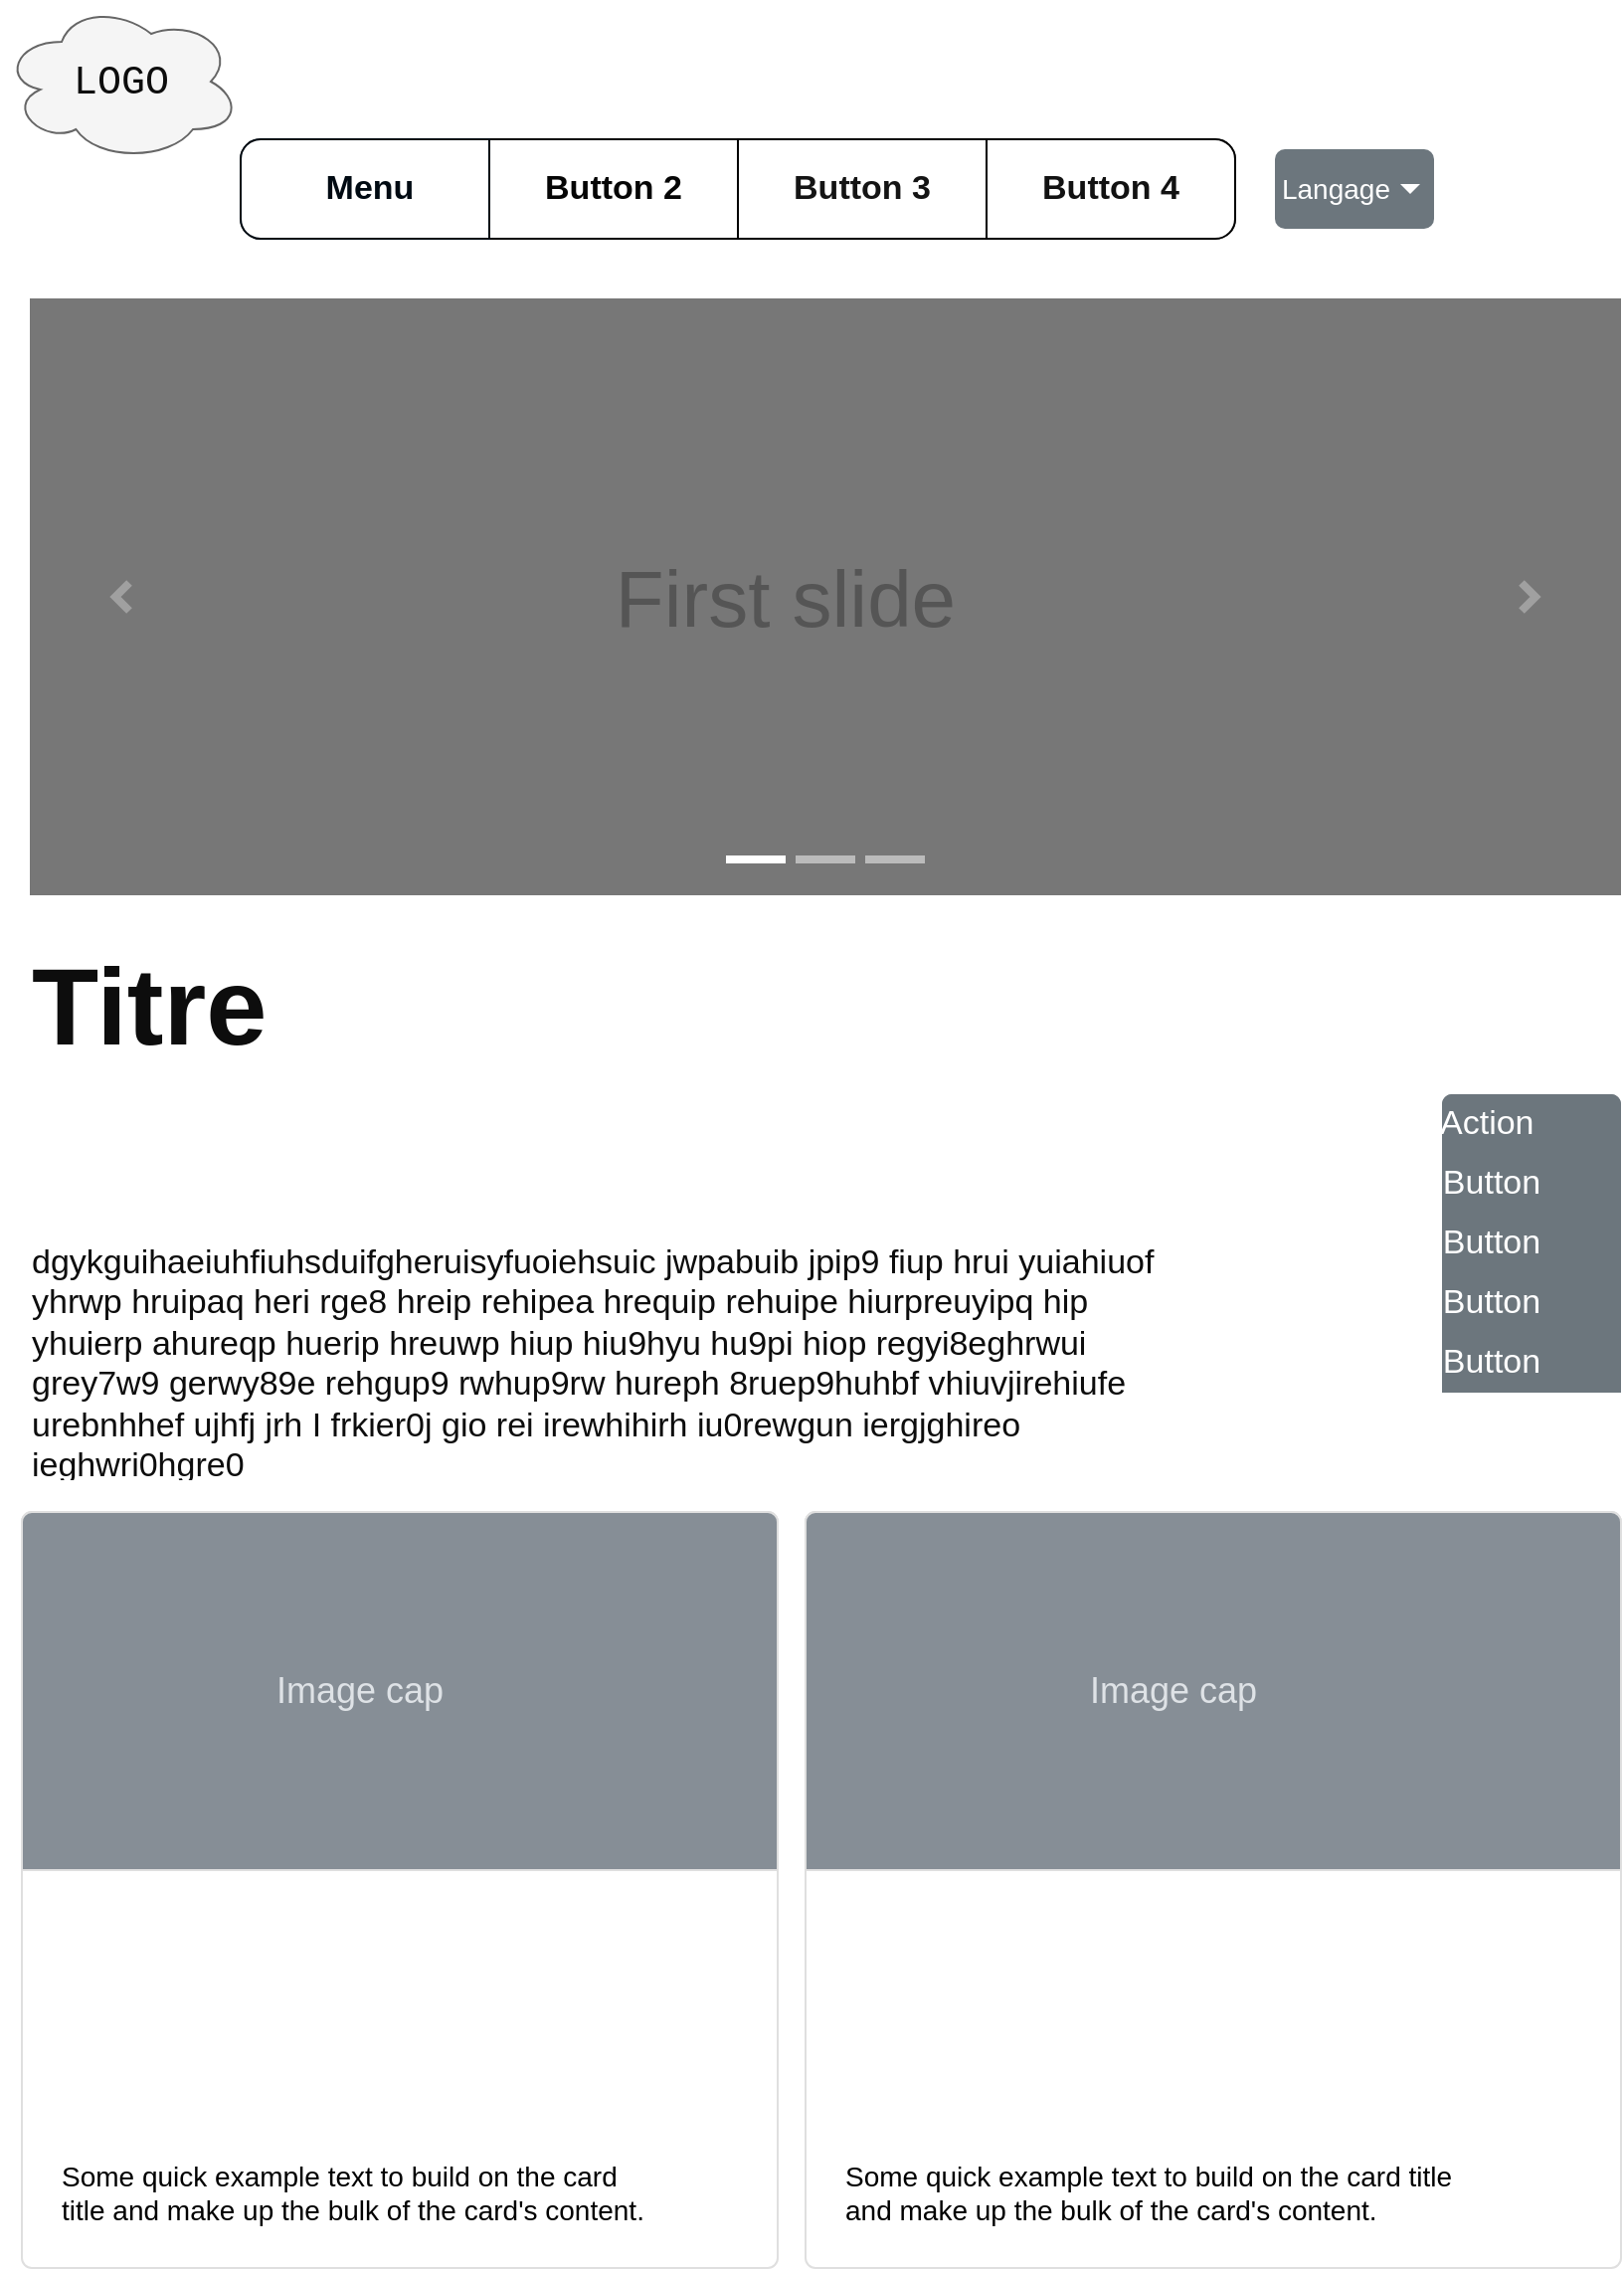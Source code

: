 <mxfile version="21.8.2" type="github">
  <diagram name="Page-1" id="9TOf40r4xf4sIfJ2VWUv">
    <mxGraphModel dx="1592" dy="2256" grid="1" gridSize="10" guides="1" tooltips="1" connect="1" arrows="1" fold="1" page="1" pageScale="1" pageWidth="827" pageHeight="1169" math="0" shadow="0">
      <root>
        <mxCell id="0" />
        <mxCell id="1" parent="0" />
        <mxCell id="qFjxIm9LurNFGSXeheeI-10" value="" style="strokeWidth=1;shadow=0;dashed=0;align=center;html=1;shape=mxgraph.mockup.rrect;rSize=10;fillColor=#ffffff;strokeColor=#666666;rounded=0;" vertex="1" parent="1">
          <mxGeometry x="120" y="-1100" width="500" height="50" as="geometry" />
        </mxCell>
        <mxCell id="qFjxIm9LurNFGSXeheeI-11" value="Button 2" style="strokeWidth=1;shadow=0;dashed=0;align=center;html=1;shape=mxgraph.mockup.rrect;rSize=0;fontSize=17;fontStyle=1;resizeHeight=1;whiteSpace=wrap;strokeColor=#050505;fontColor=#050505;rounded=0;" vertex="1" parent="qFjxIm9LurNFGSXeheeI-10">
          <mxGeometry width="125" height="50" relative="1" as="geometry">
            <mxPoint x="125" as="offset" />
          </mxGeometry>
        </mxCell>
        <mxCell id="qFjxIm9LurNFGSXeheeI-12" value="Button 3" style="strokeWidth=1;shadow=0;dashed=0;align=center;html=1;shape=mxgraph.mockup.rrect;rSize=0;fontSize=17;fontStyle=1;resizeHeight=1;whiteSpace=wrap;fontColor=#141414;rounded=0;" vertex="1" parent="qFjxIm9LurNFGSXeheeI-10">
          <mxGeometry width="125" height="50" relative="1" as="geometry">
            <mxPoint x="250" as="offset" />
          </mxGeometry>
        </mxCell>
        <mxCell id="qFjxIm9LurNFGSXeheeI-13" value="Button 4" style="strokeWidth=1;shadow=0;dashed=0;align=center;html=1;shape=mxgraph.mockup.rightButton;rSize=10;fontSize=17;fontStyle=1;resizeHeight=1;whiteSpace=wrap;fontColor=#121212;rounded=0;" vertex="1" parent="qFjxIm9LurNFGSXeheeI-10">
          <mxGeometry x="1" width="125" height="50" relative="1" as="geometry">
            <mxPoint x="-125" as="offset" />
          </mxGeometry>
        </mxCell>
        <mxCell id="qFjxIm9LurNFGSXeheeI-14" value="Button 1" style="strokeWidth=1;shadow=0;dashed=0;align=center;html=1;shape=mxgraph.mockup.leftButton;rSize=10;fontSize=17;fontColor=#ffffff;fontStyle=1;fillColor=#FFFFFF;strokeColor=#000A12;resizeHeight=1;whiteSpace=wrap;rounded=0;" vertex="1" parent="qFjxIm9LurNFGSXeheeI-10">
          <mxGeometry width="125" height="50" relative="1" as="geometry" />
        </mxCell>
        <mxCell id="qFjxIm9LurNFGSXeheeI-20" value="Text" style="text;html=1;strokeColor=none;fillColor=none;align=center;verticalAlign=middle;whiteSpace=wrap;rounded=0;fontSize=17;fontFamily=Helvetica;fontColor=#ffffff;" vertex="1" parent="qFjxIm9LurNFGSXeheeI-10">
          <mxGeometry x="30" y="10" width="60" height="30" as="geometry" />
        </mxCell>
        <mxCell id="qFjxIm9LurNFGSXeheeI-21" value="Menu" style="text;html=1;strokeColor=none;fillColor=none;align=center;verticalAlign=middle;whiteSpace=wrap;rounded=0;fontSize=17;fontFamily=Helvetica;fontColor=#000A12;fontStyle=1;" vertex="1" parent="qFjxIm9LurNFGSXeheeI-10">
          <mxGeometry x="30" y="10" width="70" height="30" as="geometry" />
        </mxCell>
        <mxCell id="qFjxIm9LurNFGSXeheeI-23" value="First slide" style="html=1;shadow=0;dashed=0;strokeColor=none;strokeWidth=1;fillColor=#777777;fontColor=#555555;whiteSpace=wrap;align=center;verticalAlign=middle;fontStyle=0;fontSize=40;spacingRight=40;fontFamily=Helvetica;rounded=0;" vertex="1" parent="1">
          <mxGeometry x="14" y="-1020" width="800" height="300" as="geometry" />
        </mxCell>
        <mxCell id="qFjxIm9LurNFGSXeheeI-24" value="" style="html=1;verticalLabelPosition=bottom;labelBackgroundColor=#ffffff;verticalAlign=top;shadow=0;dashed=0;strokeWidth=4;shape=mxgraph.ios7.misc.more;strokeColor=#a0a0a0;align=center;spacingRight=40;fontFamily=Helvetica;fontSize=17;fontColor=#ffffff;fillColor=default;gradientColor=none;rounded=0;" vertex="1" parent="qFjxIm9LurNFGSXeheeI-23">
          <mxGeometry x="1" y="0.5" width="7" height="14" relative="1" as="geometry">
            <mxPoint x="-50" y="-7" as="offset" />
          </mxGeometry>
        </mxCell>
        <mxCell id="qFjxIm9LurNFGSXeheeI-25" value="" style="flipH=1;html=1;verticalLabelPosition=bottom;labelBackgroundColor=#ffffff;verticalAlign=top;shadow=0;dashed=0;strokeWidth=4;shape=mxgraph.ios7.misc.more;strokeColor=#a0a0a0;align=center;spacingRight=40;fontFamily=Helvetica;fontSize=17;fontColor=#ffffff;fillColor=default;gradientColor=none;rounded=0;" vertex="1" parent="qFjxIm9LurNFGSXeheeI-23">
          <mxGeometry y="0.5" width="7" height="14" relative="1" as="geometry">
            <mxPoint x="43" y="-7" as="offset" />
          </mxGeometry>
        </mxCell>
        <mxCell id="qFjxIm9LurNFGSXeheeI-26" value="" style="html=1;shadow=0;strokeColor=none;fillColor=#ffffff;dashed=0;strokeWidth=1;align=center;verticalAlign=middle;spacingRight=40;fontFamily=Helvetica;fontSize=17;fontColor=#ffffff;rounded=0;" vertex="1" parent="qFjxIm9LurNFGSXeheeI-23">
          <mxGeometry x="0.5" y="1" width="30" height="4" relative="1" as="geometry">
            <mxPoint x="-50" y="-20" as="offset" />
          </mxGeometry>
        </mxCell>
        <mxCell id="qFjxIm9LurNFGSXeheeI-27" value="" style="html=1;shadow=0;strokeColor=none;fillColor=#BBBBBB;dashed=0;strokeWidth=1;align=center;verticalAlign=middle;spacingRight=40;fontFamily=Helvetica;fontSize=17;fontColor=#ffffff;rounded=0;" vertex="1" parent="qFjxIm9LurNFGSXeheeI-23">
          <mxGeometry x="0.5" y="1" width="30" height="4" relative="1" as="geometry">
            <mxPoint x="-15" y="-20" as="offset" />
          </mxGeometry>
        </mxCell>
        <mxCell id="qFjxIm9LurNFGSXeheeI-28" value="" style="html=1;shadow=0;strokeColor=none;fillColor=#BBBBBB;dashed=0;strokeWidth=1;align=center;verticalAlign=middle;spacingRight=40;fontFamily=Helvetica;fontSize=17;fontColor=#ffffff;rounded=0;" vertex="1" parent="qFjxIm9LurNFGSXeheeI-23">
          <mxGeometry x="0.5" y="1" width="30" height="4" relative="1" as="geometry">
            <mxPoint x="20" y="-20" as="offset" />
          </mxGeometry>
        </mxCell>
        <mxCell id="qFjxIm9LurNFGSXeheeI-38" value="Langage" style="html=1;shadow=0;dashed=0;shape=mxgraph.bootstrap.rrect;rSize=5;strokeColor=none;strokeWidth=1;fillColor=#6C767D;fontColor=#ffffff;whiteSpace=wrap;align=right;verticalAlign=middle;fontStyle=0;fontSize=14;spacingRight=20;fontFamily=Helvetica;rounded=0;" vertex="1" parent="1">
          <mxGeometry x="640" y="-1095" width="80" height="40" as="geometry" />
        </mxCell>
        <mxCell id="qFjxIm9LurNFGSXeheeI-39" value="" style="shape=triangle;direction=south;fillColor=#ffffff;strokeColor=none;perimeter=none;shadow=0;dashed=0;strokeWidth=1;align=center;verticalAlign=middle;spacingRight=40;fontFamily=Helvetica;fontSize=17;fontColor=#ffffff;html=1;rounded=0;" vertex="1" parent="qFjxIm9LurNFGSXeheeI-38">
          <mxGeometry x="1" y="0.5" width="10" height="5" relative="1" as="geometry">
            <mxPoint x="-17" y="-2.5" as="offset" />
          </mxGeometry>
        </mxCell>
        <mxCell id="qFjxIm9LurNFGSXeheeI-50" value="" style="ellipse;shape=cloud;whiteSpace=wrap;html=1;shadow=0;dashed=0;strokeColor=#666666;strokeWidth=1;align=center;verticalAlign=middle;spacingRight=40;fontFamily=Helvetica;fontSize=17;fontColor=#333333;fillColor=#f5f5f5;rounded=0;" vertex="1" parent="1">
          <mxGeometry y="-1169" width="120" height="80" as="geometry" />
        </mxCell>
        <mxCell id="qFjxIm9LurNFGSXeheeI-51" value="LOGO" style="text;html=1;strokeColor=none;fillColor=none;align=center;verticalAlign=middle;whiteSpace=wrap;rounded=0;fontSize=20;fontFamily=Courier New;fontColor=#0D0D0D;" vertex="1" parent="1">
          <mxGeometry x="30" y="-1144" width="60" height="30" as="geometry" />
        </mxCell>
        <mxCell id="qFjxIm9LurNFGSXeheeI-52" value="&lt;h1&gt;&lt;font style=&quot;font-size: 55px;&quot;&gt;Titre&lt;/font&gt;&lt;/h1&gt;&lt;h1&gt;&lt;br&gt;&lt;/h1&gt;&lt;div&gt;dgykguihaeiuhfiuhsduifgheruisyfuoiehsuic jwpabuib jpip9 fiup hrui yuiahiuof yhrwp hruipaq heri rge8 hreip rehipea hrequip rehuipe hiurpreuyipq hip yhuierp ahureqp huerip hreuwp hiup hiu9hyu hu9pi hiop regyi8eghrwui grey7w9 gerwy89e rehgup9 rwhup9rw hureph 8ruep9huhbf vhiuvjirehiufe urebnhhef ujhfj jrh I frkier0j gio rei irewhihirh iu0rewgun iergjghireo ieghwri0hgre0&lt;/div&gt;" style="text;html=1;strokeColor=none;fillColor=none;spacing=5;spacingTop=-20;whiteSpace=wrap;overflow=hidden;rounded=0;fontSize=17;fontFamily=Helvetica;fontColor=#0D0D0D;" vertex="1" parent="1">
          <mxGeometry x="10" y="-710" width="586" height="284" as="geometry" />
        </mxCell>
        <mxCell id="qFjxIm9LurNFGSXeheeI-53" value="Some quick example text to build on the card title and make up the bulk of the card&#39;s content." style="html=1;shadow=0;dashed=0;shape=mxgraph.bootstrap.rrect;rSize=5;strokeColor=#DFDFDF;html=1;whiteSpace=wrap;fillColor=#ffffff;fontColor=#000000;verticalAlign=bottom;align=left;spacing=20;fontSize=14;strokeWidth=1;spacingRight=40;fontFamily=Helvetica;rounded=0;" vertex="1" parent="1">
          <mxGeometry x="10" y="-410" width="380" height="380" as="geometry" />
        </mxCell>
        <mxCell id="qFjxIm9LurNFGSXeheeI-54" value="Image cap" style="html=1;shadow=0;dashed=0;shape=mxgraph.bootstrap.topButton;rSize=5;perimeter=none;whiteSpace=wrap;fillColor=#868E96;strokeColor=#DFDFDF;fontColor=#DEE2E6;resizeWidth=1;fontSize=18;strokeWidth=1;align=center;verticalAlign=middle;spacingRight=40;fontFamily=Helvetica;rounded=0;" vertex="1" parent="qFjxIm9LurNFGSXeheeI-53">
          <mxGeometry width="380" height="180" relative="1" as="geometry" />
        </mxCell>
        <mxCell id="qFjxIm9LurNFGSXeheeI-55" value="Some quick example text to build on the card title and make up the bulk of the card&#39;s content." style="html=1;shadow=0;dashed=0;shape=mxgraph.bootstrap.rrect;rSize=5;strokeColor=#DFDFDF;html=1;whiteSpace=wrap;fillColor=#ffffff;fontColor=#000000;verticalAlign=bottom;align=left;spacing=20;fontSize=14;strokeWidth=1;spacingRight=40;fontFamily=Helvetica;rounded=0;" vertex="1" parent="1">
          <mxGeometry x="404" y="-410" width="410" height="380" as="geometry" />
        </mxCell>
        <mxCell id="qFjxIm9LurNFGSXeheeI-56" value="Image cap" style="html=1;shadow=0;dashed=0;shape=mxgraph.bootstrap.topButton;rSize=5;perimeter=none;whiteSpace=wrap;fillColor=#868E96;strokeColor=#DFDFDF;fontColor=#DEE2E6;resizeWidth=1;fontSize=18;strokeWidth=1;align=center;verticalAlign=middle;spacingRight=40;fontFamily=Helvetica;rounded=0;" vertex="1" parent="qFjxIm9LurNFGSXeheeI-55">
          <mxGeometry width="410" height="180" relative="1" as="geometry" />
        </mxCell>
        <mxCell id="qFjxIm9LurNFGSXeheeI-57" value="" style="html=1;shadow=0;dashed=0;shape=mxgraph.bootstrap.rrect;rSize=5;strokeColor=none;html=1;whiteSpace=wrap;fillColor=#6C767D;fontColor=#ffffff;strokeWidth=1;align=center;verticalAlign=middle;spacingRight=40;fontFamily=Helvetica;fontSize=17;rounded=0;" vertex="1" parent="1">
          <mxGeometry x="724" y="-620" width="90" height="150" as="geometry" />
        </mxCell>
        <mxCell id="qFjxIm9LurNFGSXeheeI-58" value="&lt;font color=&quot;#ffffff&quot;&gt;Action&lt;/font&gt;&amp;nbsp;" style="strokeColor=inherit;fillColor=inherit;gradientColor=inherit;fontColor=inherit;html=1;shadow=0;dashed=0;shape=mxgraph.bootstrap.topButton;rSize=5;perimeter=none;whiteSpace=wrap;resizeWidth=1;strokeWidth=1;align=center;verticalAlign=middle;spacingRight=40;fontFamily=Helvetica;fontSize=17;rounded=0;" vertex="1" parent="qFjxIm9LurNFGSXeheeI-57">
          <mxGeometry width="90" height="30" relative="1" as="geometry" />
        </mxCell>
        <mxCell id="qFjxIm9LurNFGSXeheeI-59" value="Button" style="strokeColor=inherit;fillColor=inherit;gradientColor=inherit;fontColor=inherit;html=1;shadow=0;dashed=0;perimeter=none;whiteSpace=wrap;resizeWidth=1;strokeWidth=1;align=center;verticalAlign=middle;spacingRight=40;fontFamily=Helvetica;fontSize=17;rounded=0;" vertex="1" parent="qFjxIm9LurNFGSXeheeI-57">
          <mxGeometry width="90" height="30" relative="1" as="geometry">
            <mxPoint y="30" as="offset" />
          </mxGeometry>
        </mxCell>
        <mxCell id="qFjxIm9LurNFGSXeheeI-60" value="Button" style="strokeColor=inherit;fillColor=inherit;gradientColor=inherit;fontColor=inherit;html=1;shadow=0;dashed=0;perimeter=none;whiteSpace=wrap;resizeWidth=1;strokeWidth=1;align=center;verticalAlign=middle;spacingRight=40;fontFamily=Helvetica;fontSize=17;rounded=0;" vertex="1" parent="qFjxIm9LurNFGSXeheeI-57">
          <mxGeometry width="90" height="30" relative="1" as="geometry">
            <mxPoint y="60" as="offset" />
          </mxGeometry>
        </mxCell>
        <mxCell id="qFjxIm9LurNFGSXeheeI-61" value="Button" style="strokeColor=inherit;fillColor=inherit;gradientColor=inherit;fontColor=inherit;html=1;shadow=0;dashed=0;perimeter=none;whiteSpace=wrap;resizeWidth=1;strokeWidth=1;align=center;verticalAlign=middle;spacingRight=40;fontFamily=Helvetica;fontSize=17;rounded=0;" vertex="1" parent="qFjxIm9LurNFGSXeheeI-57">
          <mxGeometry width="90" height="30" relative="1" as="geometry">
            <mxPoint y="90" as="offset" />
          </mxGeometry>
        </mxCell>
        <mxCell id="qFjxIm9LurNFGSXeheeI-62" value="Button" style="strokeColor=inherit;fillColor=inherit;gradientColor=inherit;fontColor=inherit;html=1;shadow=0;dashed=0;perimeter=none;whiteSpace=wrap;resizeWidth=1;strokeWidth=1;align=center;verticalAlign=middle;spacingRight=40;fontFamily=Helvetica;fontSize=17;rounded=0;" vertex="1" parent="qFjxIm9LurNFGSXeheeI-57">
          <mxGeometry width="90" height="30" relative="1" as="geometry">
            <mxPoint y="120" as="offset" />
          </mxGeometry>
        </mxCell>
      </root>
    </mxGraphModel>
  </diagram>
</mxfile>

